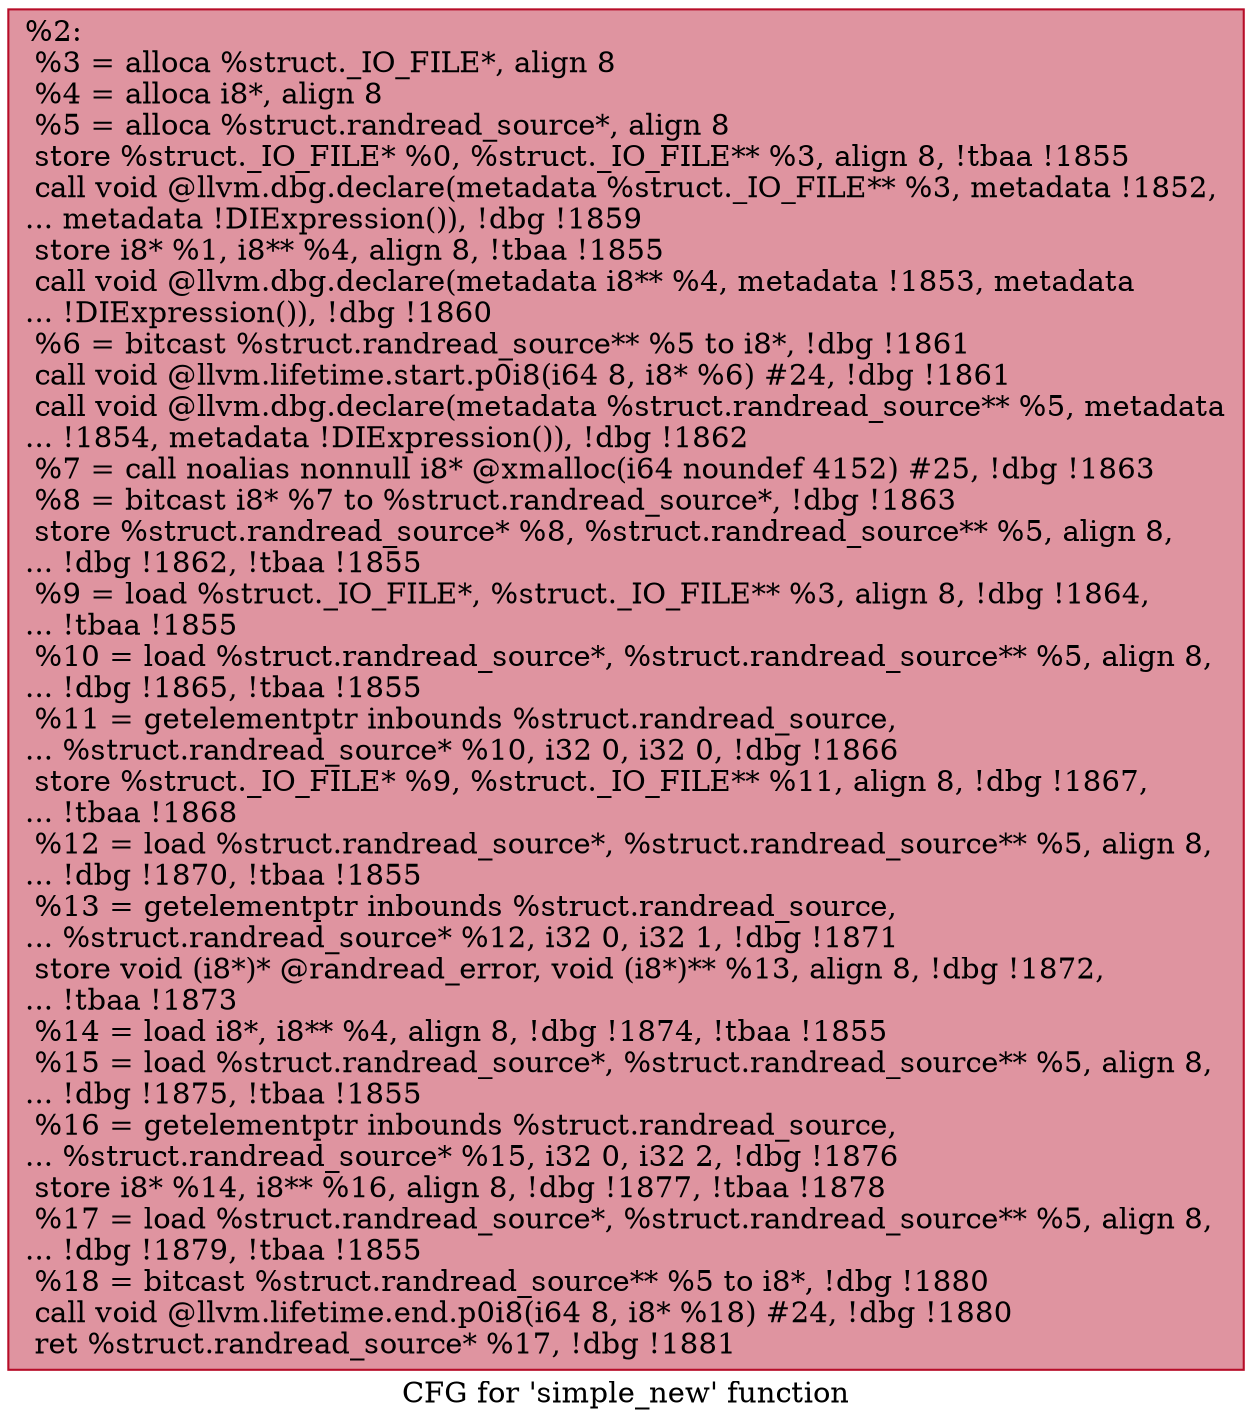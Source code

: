 digraph "CFG for 'simple_new' function" {
	label="CFG for 'simple_new' function";

	Node0x2794840 [shape=record,color="#b70d28ff", style=filled, fillcolor="#b70d2870",label="{%2:\l  %3 = alloca %struct._IO_FILE*, align 8\l  %4 = alloca i8*, align 8\l  %5 = alloca %struct.randread_source*, align 8\l  store %struct._IO_FILE* %0, %struct._IO_FILE** %3, align 8, !tbaa !1855\l  call void @llvm.dbg.declare(metadata %struct._IO_FILE** %3, metadata !1852,\l... metadata !DIExpression()), !dbg !1859\l  store i8* %1, i8** %4, align 8, !tbaa !1855\l  call void @llvm.dbg.declare(metadata i8** %4, metadata !1853, metadata\l... !DIExpression()), !dbg !1860\l  %6 = bitcast %struct.randread_source** %5 to i8*, !dbg !1861\l  call void @llvm.lifetime.start.p0i8(i64 8, i8* %6) #24, !dbg !1861\l  call void @llvm.dbg.declare(metadata %struct.randread_source** %5, metadata\l... !1854, metadata !DIExpression()), !dbg !1862\l  %7 = call noalias nonnull i8* @xmalloc(i64 noundef 4152) #25, !dbg !1863\l  %8 = bitcast i8* %7 to %struct.randread_source*, !dbg !1863\l  store %struct.randread_source* %8, %struct.randread_source** %5, align 8,\l... !dbg !1862, !tbaa !1855\l  %9 = load %struct._IO_FILE*, %struct._IO_FILE** %3, align 8, !dbg !1864,\l... !tbaa !1855\l  %10 = load %struct.randread_source*, %struct.randread_source** %5, align 8,\l... !dbg !1865, !tbaa !1855\l  %11 = getelementptr inbounds %struct.randread_source,\l... %struct.randread_source* %10, i32 0, i32 0, !dbg !1866\l  store %struct._IO_FILE* %9, %struct._IO_FILE** %11, align 8, !dbg !1867,\l... !tbaa !1868\l  %12 = load %struct.randread_source*, %struct.randread_source** %5, align 8,\l... !dbg !1870, !tbaa !1855\l  %13 = getelementptr inbounds %struct.randread_source,\l... %struct.randread_source* %12, i32 0, i32 1, !dbg !1871\l  store void (i8*)* @randread_error, void (i8*)** %13, align 8, !dbg !1872,\l... !tbaa !1873\l  %14 = load i8*, i8** %4, align 8, !dbg !1874, !tbaa !1855\l  %15 = load %struct.randread_source*, %struct.randread_source** %5, align 8,\l... !dbg !1875, !tbaa !1855\l  %16 = getelementptr inbounds %struct.randread_source,\l... %struct.randread_source* %15, i32 0, i32 2, !dbg !1876\l  store i8* %14, i8** %16, align 8, !dbg !1877, !tbaa !1878\l  %17 = load %struct.randread_source*, %struct.randread_source** %5, align 8,\l... !dbg !1879, !tbaa !1855\l  %18 = bitcast %struct.randread_source** %5 to i8*, !dbg !1880\l  call void @llvm.lifetime.end.p0i8(i64 8, i8* %18) #24, !dbg !1880\l  ret %struct.randread_source* %17, !dbg !1881\l}"];
}
